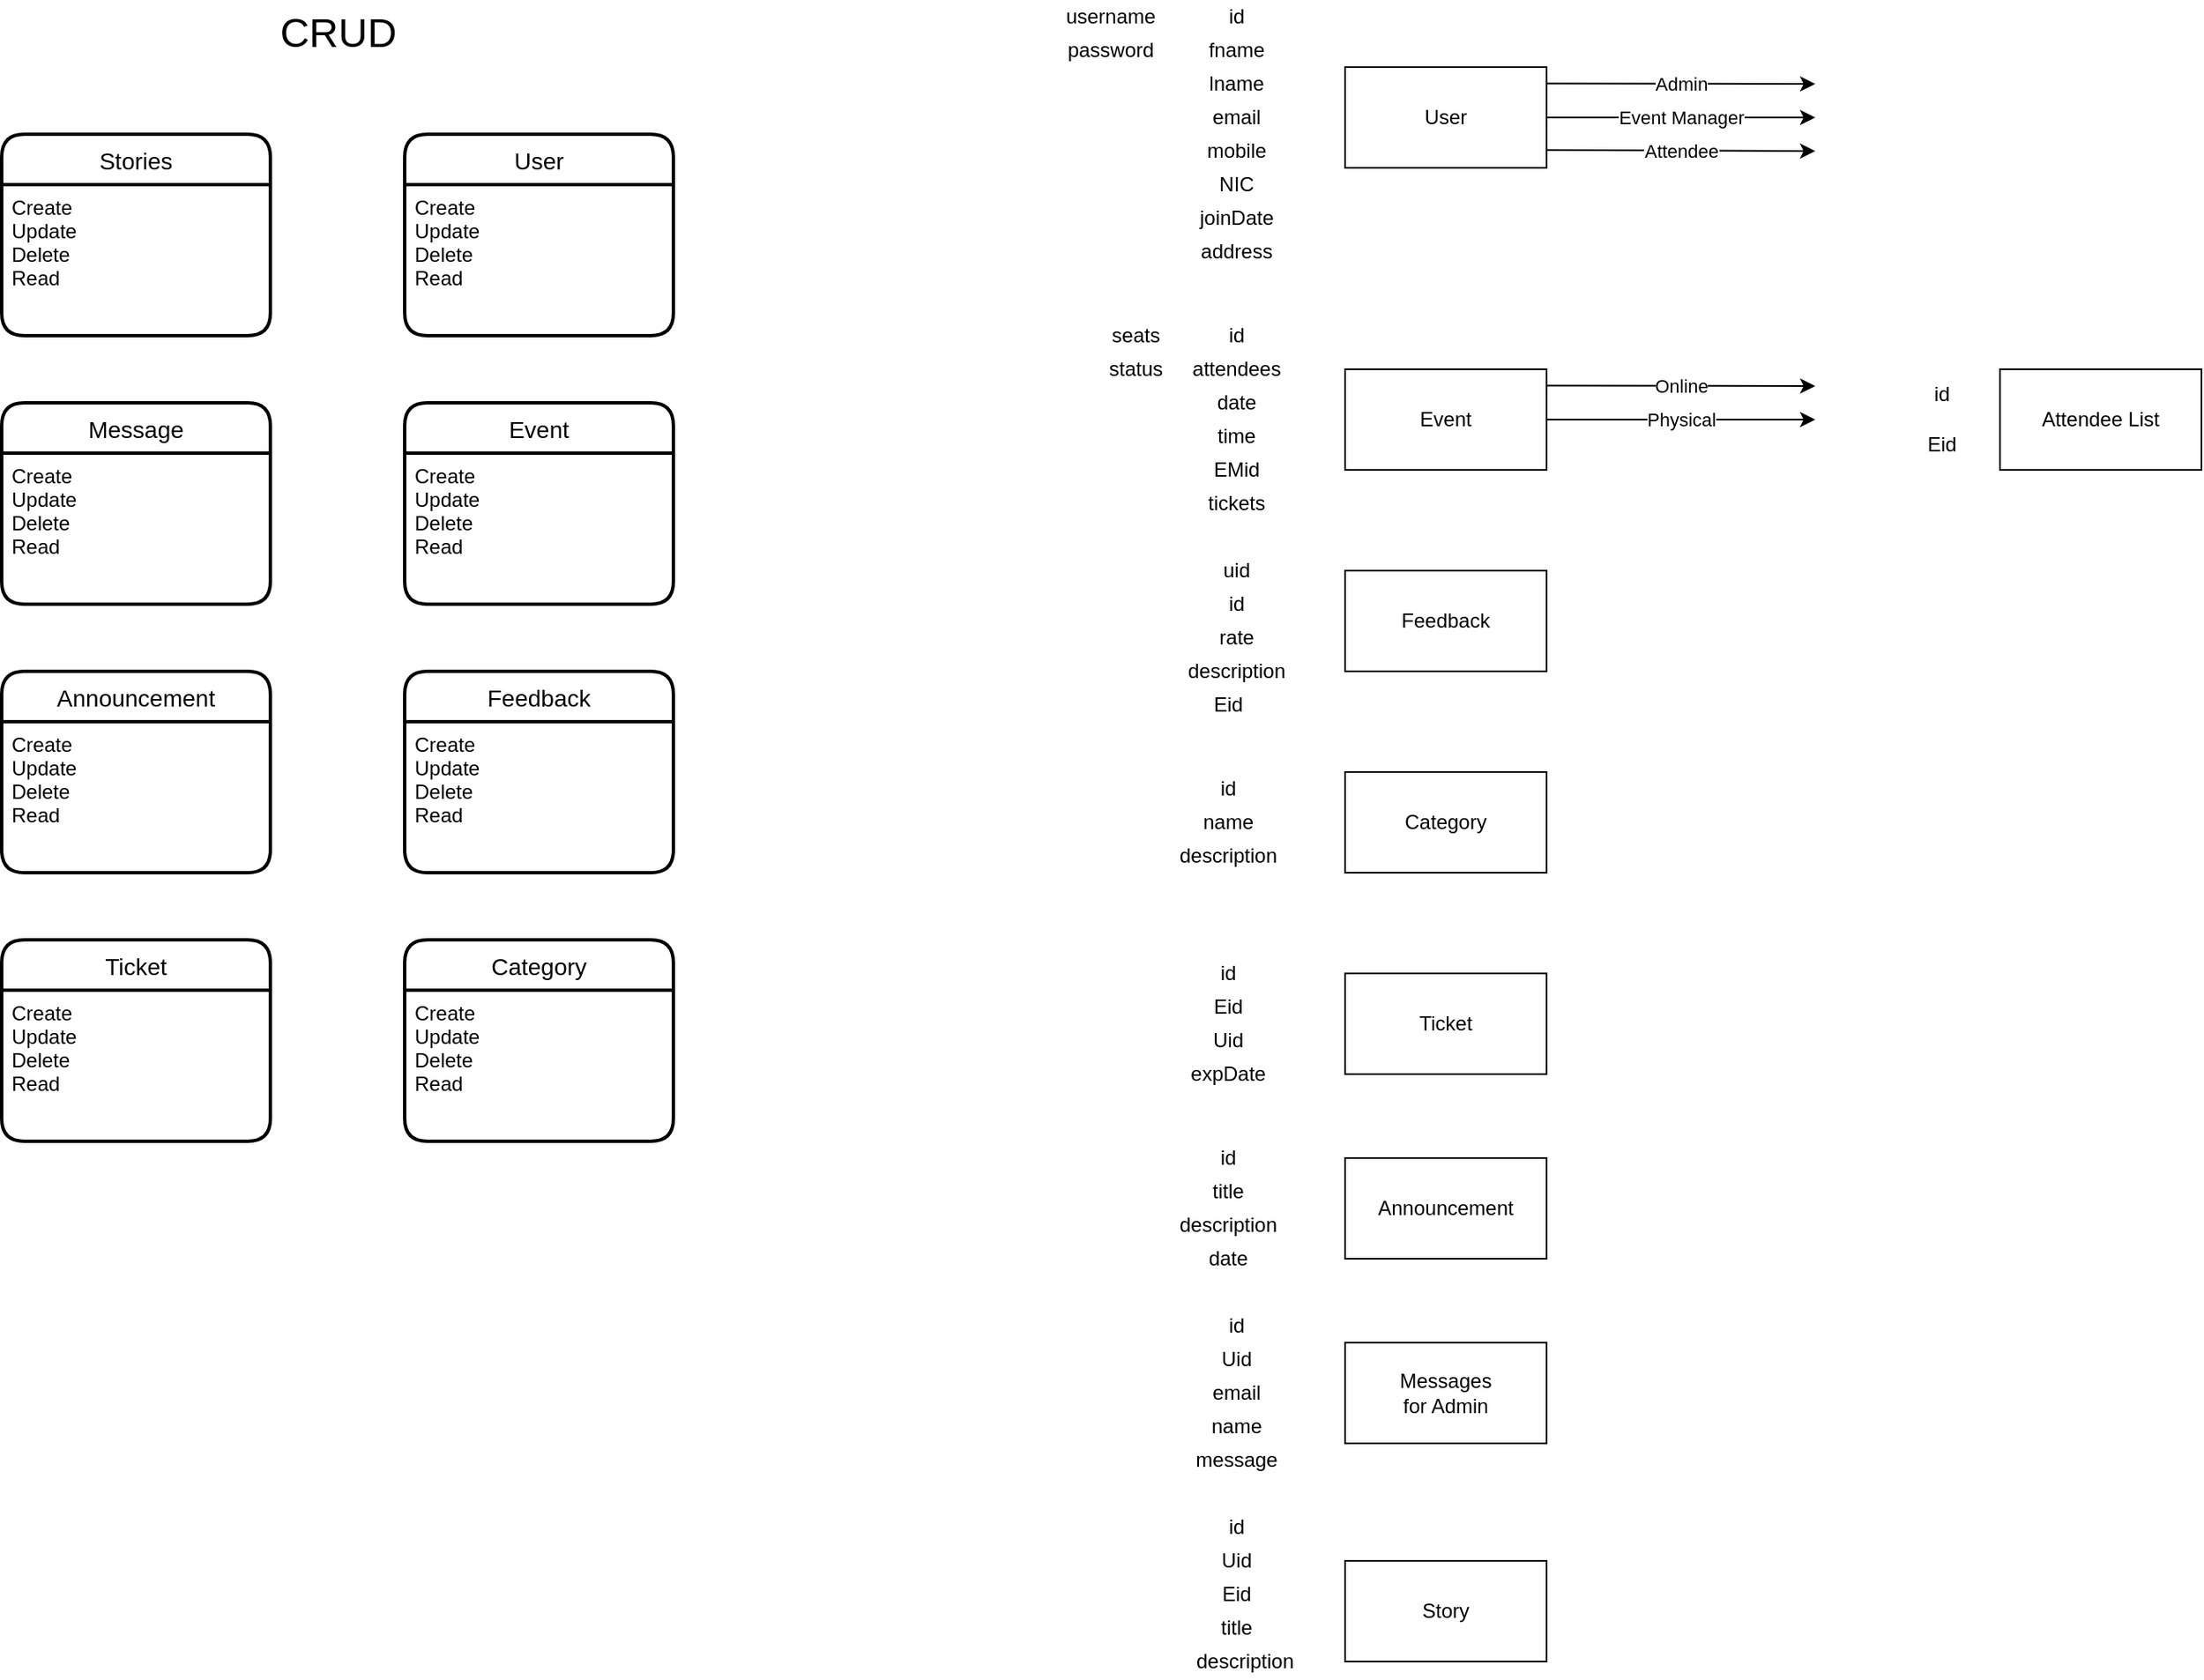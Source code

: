 <mxfile version="15.2.9" type="github">
  <diagram id="Ky9RUaLycCYsjsamAnfE" name="Page-1">
    <mxGraphModel dx="3066" dy="984" grid="1" gridSize="10" guides="1" tooltips="1" connect="1" arrows="1" fold="1" page="1" pageScale="1" pageWidth="850" pageHeight="1100" math="0" shadow="0">
      <root>
        <mxCell id="0" />
        <mxCell id="1" parent="0" />
        <mxCell id="1xneGXkla3T9GmBniWxz-1" value="User" style="rounded=0;whiteSpace=wrap;html=1;" vertex="1" parent="1">
          <mxGeometry x="40" y="40" width="120" height="60" as="geometry" />
        </mxCell>
        <mxCell id="1xneGXkla3T9GmBniWxz-2" value="" style="endArrow=classic;html=1;exitX=0.996;exitY=0.162;exitDx=0;exitDy=0;exitPerimeter=0;" edge="1" parent="1" source="1xneGXkla3T9GmBniWxz-1">
          <mxGeometry relative="1" as="geometry">
            <mxPoint x="170" y="50" as="sourcePoint" />
            <mxPoint x="320" y="50" as="targetPoint" />
          </mxGeometry>
        </mxCell>
        <mxCell id="1xneGXkla3T9GmBniWxz-3" value="Admin" style="edgeLabel;resizable=0;html=1;align=center;verticalAlign=middle;" connectable="0" vertex="1" parent="1xneGXkla3T9GmBniWxz-2">
          <mxGeometry relative="1" as="geometry" />
        </mxCell>
        <mxCell id="1xneGXkla3T9GmBniWxz-4" value="" style="endArrow=classic;html=1;exitX=1;exitY=0.5;exitDx=0;exitDy=0;" edge="1" parent="1" source="1xneGXkla3T9GmBniWxz-1">
          <mxGeometry relative="1" as="geometry">
            <mxPoint x="160" y="90" as="sourcePoint" />
            <mxPoint x="320" y="70" as="targetPoint" />
          </mxGeometry>
        </mxCell>
        <mxCell id="1xneGXkla3T9GmBniWxz-5" value="Event Manager" style="edgeLabel;resizable=0;html=1;align=center;verticalAlign=middle;" connectable="0" vertex="1" parent="1xneGXkla3T9GmBniWxz-4">
          <mxGeometry relative="1" as="geometry" />
        </mxCell>
        <mxCell id="1xneGXkla3T9GmBniWxz-8" value="" style="endArrow=classic;html=1;exitX=0.996;exitY=0.822;exitDx=0;exitDy=0;exitPerimeter=0;" edge="1" parent="1" source="1xneGXkla3T9GmBniWxz-1">
          <mxGeometry relative="1" as="geometry">
            <mxPoint x="170" y="90" as="sourcePoint" />
            <mxPoint x="320" y="90" as="targetPoint" />
          </mxGeometry>
        </mxCell>
        <mxCell id="1xneGXkla3T9GmBniWxz-9" value="Attendee" style="edgeLabel;resizable=0;html=1;align=center;verticalAlign=middle;" connectable="0" vertex="1" parent="1xneGXkla3T9GmBniWxz-8">
          <mxGeometry relative="1" as="geometry" />
        </mxCell>
        <mxCell id="1xneGXkla3T9GmBniWxz-14" value="Event" style="rounded=0;whiteSpace=wrap;html=1;" vertex="1" parent="1">
          <mxGeometry x="40" y="220" width="120" height="60" as="geometry" />
        </mxCell>
        <mxCell id="1xneGXkla3T9GmBniWxz-15" value="" style="endArrow=classic;html=1;exitX=0.996;exitY=0.162;exitDx=0;exitDy=0;exitPerimeter=0;" edge="1" source="1xneGXkla3T9GmBniWxz-14" parent="1">
          <mxGeometry relative="1" as="geometry">
            <mxPoint x="170" y="230" as="sourcePoint" />
            <mxPoint x="320" y="230" as="targetPoint" />
          </mxGeometry>
        </mxCell>
        <mxCell id="1xneGXkla3T9GmBniWxz-16" value="Online" style="edgeLabel;resizable=0;html=1;align=center;verticalAlign=middle;" connectable="0" vertex="1" parent="1xneGXkla3T9GmBniWxz-15">
          <mxGeometry relative="1" as="geometry" />
        </mxCell>
        <mxCell id="1xneGXkla3T9GmBniWxz-17" value="" style="endArrow=classic;html=1;exitX=1;exitY=0.5;exitDx=0;exitDy=0;" edge="1" source="1xneGXkla3T9GmBniWxz-14" parent="1">
          <mxGeometry relative="1" as="geometry">
            <mxPoint x="160" y="270" as="sourcePoint" />
            <mxPoint x="320" y="250" as="targetPoint" />
          </mxGeometry>
        </mxCell>
        <mxCell id="1xneGXkla3T9GmBniWxz-18" value="Physical" style="edgeLabel;resizable=0;html=1;align=center;verticalAlign=middle;" connectable="0" vertex="1" parent="1xneGXkla3T9GmBniWxz-17">
          <mxGeometry relative="1" as="geometry" />
        </mxCell>
        <mxCell id="1xneGXkla3T9GmBniWxz-22" value="fname" style="text;html=1;align=center;verticalAlign=middle;resizable=0;points=[];autosize=1;strokeColor=none;fillColor=none;" vertex="1" parent="1">
          <mxGeometry x="-50" y="20" width="50" height="20" as="geometry" />
        </mxCell>
        <mxCell id="1xneGXkla3T9GmBniWxz-23" value="lname" style="text;html=1;align=center;verticalAlign=middle;resizable=0;points=[];autosize=1;strokeColor=none;fillColor=none;" vertex="1" parent="1">
          <mxGeometry x="-50" y="40" width="50" height="20" as="geometry" />
        </mxCell>
        <mxCell id="1xneGXkla3T9GmBniWxz-24" value="email" style="text;html=1;align=center;verticalAlign=middle;resizable=0;points=[];autosize=1;strokeColor=none;fillColor=none;" vertex="1" parent="1">
          <mxGeometry x="-45" y="60" width="40" height="20" as="geometry" />
        </mxCell>
        <mxCell id="1xneGXkla3T9GmBniWxz-28" value="mobile" style="text;html=1;align=center;verticalAlign=middle;resizable=0;points=[];autosize=1;strokeColor=none;fillColor=none;" vertex="1" parent="1">
          <mxGeometry x="-50" y="80" width="50" height="20" as="geometry" />
        </mxCell>
        <mxCell id="1xneGXkla3T9GmBniWxz-29" value="NIC" style="text;html=1;align=center;verticalAlign=middle;resizable=0;points=[];autosize=1;strokeColor=none;fillColor=none;" vertex="1" parent="1">
          <mxGeometry x="-45" y="100" width="40" height="20" as="geometry" />
        </mxCell>
        <mxCell id="1xneGXkla3T9GmBniWxz-30" value="id" style="text;html=1;align=center;verticalAlign=middle;resizable=0;points=[];autosize=1;strokeColor=none;fillColor=none;" vertex="1" parent="1">
          <mxGeometry x="-35" width="20" height="20" as="geometry" />
        </mxCell>
        <mxCell id="1xneGXkla3T9GmBniWxz-31" value="attendees" style="text;html=1;align=center;verticalAlign=middle;resizable=0;points=[];autosize=1;strokeColor=none;fillColor=none;" vertex="1" parent="1">
          <mxGeometry x="-60" y="210" width="70" height="20" as="geometry" />
        </mxCell>
        <mxCell id="1xneGXkla3T9GmBniWxz-32" value="id" style="text;html=1;align=center;verticalAlign=middle;resizable=0;points=[];autosize=1;strokeColor=none;fillColor=none;" vertex="1" parent="1">
          <mxGeometry x="-35" y="190" width="20" height="20" as="geometry" />
        </mxCell>
        <mxCell id="1xneGXkla3T9GmBniWxz-33" value="date" style="text;html=1;align=center;verticalAlign=middle;resizable=0;points=[];autosize=1;strokeColor=none;fillColor=none;" vertex="1" parent="1">
          <mxGeometry x="-45" y="230" width="40" height="20" as="geometry" />
        </mxCell>
        <mxCell id="1xneGXkla3T9GmBniWxz-34" value="time" style="text;html=1;align=center;verticalAlign=middle;resizable=0;points=[];autosize=1;strokeColor=none;fillColor=none;" vertex="1" parent="1">
          <mxGeometry x="-45" y="250" width="40" height="20" as="geometry" />
        </mxCell>
        <mxCell id="1xneGXkla3T9GmBniWxz-35" value="EMid" style="text;html=1;align=center;verticalAlign=middle;resizable=0;points=[];autosize=1;strokeColor=none;fillColor=none;" vertex="1" parent="1">
          <mxGeometry x="-45" y="270" width="40" height="20" as="geometry" />
        </mxCell>
        <mxCell id="1xneGXkla3T9GmBniWxz-37" value="Feedback" style="rounded=0;whiteSpace=wrap;html=1;" vertex="1" parent="1">
          <mxGeometry x="40" y="340" width="120" height="60" as="geometry" />
        </mxCell>
        <mxCell id="1xneGXkla3T9GmBniWxz-38" value="Category" style="rounded=0;whiteSpace=wrap;html=1;" vertex="1" parent="1">
          <mxGeometry x="40" y="460" width="120" height="60" as="geometry" />
        </mxCell>
        <mxCell id="1xneGXkla3T9GmBniWxz-39" value="Ticket" style="rounded=0;whiteSpace=wrap;html=1;" vertex="1" parent="1">
          <mxGeometry x="40" y="580" width="120" height="60" as="geometry" />
        </mxCell>
        <mxCell id="1xneGXkla3T9GmBniWxz-41" value="tickets" style="text;html=1;align=center;verticalAlign=middle;resizable=0;points=[];autosize=1;strokeColor=none;fillColor=none;" vertex="1" parent="1">
          <mxGeometry x="-50" y="290" width="50" height="20" as="geometry" />
        </mxCell>
        <mxCell id="1xneGXkla3T9GmBniWxz-42" value="uid" style="text;html=1;align=center;verticalAlign=middle;resizable=0;points=[];autosize=1;strokeColor=none;fillColor=none;" vertex="1" parent="1">
          <mxGeometry x="-40" y="330" width="30" height="20" as="geometry" />
        </mxCell>
        <mxCell id="1xneGXkla3T9GmBniWxz-43" value="id" style="text;html=1;align=center;verticalAlign=middle;resizable=0;points=[];autosize=1;strokeColor=none;fillColor=none;" vertex="1" parent="1">
          <mxGeometry x="-35" y="350" width="20" height="20" as="geometry" />
        </mxCell>
        <mxCell id="1xneGXkla3T9GmBniWxz-44" value="rate" style="text;html=1;align=center;verticalAlign=middle;resizable=0;points=[];autosize=1;strokeColor=none;fillColor=none;" vertex="1" parent="1">
          <mxGeometry x="-45" y="370" width="40" height="20" as="geometry" />
        </mxCell>
        <mxCell id="1xneGXkla3T9GmBniWxz-45" value="description" style="text;html=1;align=center;verticalAlign=middle;resizable=0;points=[];autosize=1;strokeColor=none;fillColor=none;" vertex="1" parent="1">
          <mxGeometry x="-60" y="390" width="70" height="20" as="geometry" />
        </mxCell>
        <mxCell id="1xneGXkla3T9GmBniWxz-46" value="Eid" style="text;html=1;align=center;verticalAlign=middle;resizable=0;points=[];autosize=1;strokeColor=none;fillColor=none;" vertex="1" parent="1">
          <mxGeometry x="-45" y="410" width="30" height="20" as="geometry" />
        </mxCell>
        <mxCell id="1xneGXkla3T9GmBniWxz-47" value="id" style="text;html=1;align=center;verticalAlign=middle;resizable=0;points=[];autosize=1;strokeColor=none;fillColor=none;" vertex="1" parent="1">
          <mxGeometry x="-40" y="460" width="20" height="20" as="geometry" />
        </mxCell>
        <mxCell id="1xneGXkla3T9GmBniWxz-50" value="name" style="text;html=1;align=center;verticalAlign=middle;resizable=0;points=[];autosize=1;strokeColor=none;fillColor=none;" vertex="1" parent="1">
          <mxGeometry x="-55" y="480" width="50" height="20" as="geometry" />
        </mxCell>
        <mxCell id="1xneGXkla3T9GmBniWxz-51" value="description" style="text;html=1;align=center;verticalAlign=middle;resizable=0;points=[];autosize=1;strokeColor=none;fillColor=none;" vertex="1" parent="1">
          <mxGeometry x="-65" y="500" width="70" height="20" as="geometry" />
        </mxCell>
        <mxCell id="1xneGXkla3T9GmBniWxz-52" value="id" style="text;html=1;align=center;verticalAlign=middle;resizable=0;points=[];autosize=1;strokeColor=none;fillColor=none;" vertex="1" parent="1">
          <mxGeometry x="-40" y="570" width="20" height="20" as="geometry" />
        </mxCell>
        <mxCell id="1xneGXkla3T9GmBniWxz-53" value="Eid" style="text;html=1;align=center;verticalAlign=middle;resizable=0;points=[];autosize=1;strokeColor=none;fillColor=none;" vertex="1" parent="1">
          <mxGeometry x="-45" y="590" width="30" height="20" as="geometry" />
        </mxCell>
        <mxCell id="1xneGXkla3T9GmBniWxz-54" value="Uid" style="text;html=1;align=center;verticalAlign=middle;resizable=0;points=[];autosize=1;strokeColor=none;fillColor=none;" vertex="1" parent="1">
          <mxGeometry x="-45" y="610" width="30" height="20" as="geometry" />
        </mxCell>
        <mxCell id="1xneGXkla3T9GmBniWxz-55" value="expDate" style="text;html=1;align=center;verticalAlign=middle;resizable=0;points=[];autosize=1;strokeColor=none;fillColor=none;" vertex="1" parent="1">
          <mxGeometry x="-60" y="630" width="60" height="20" as="geometry" />
        </mxCell>
        <mxCell id="1xneGXkla3T9GmBniWxz-56" value="joinDate" style="text;html=1;align=center;verticalAlign=middle;resizable=0;points=[];autosize=1;strokeColor=none;fillColor=none;" vertex="1" parent="1">
          <mxGeometry x="-55" y="120" width="60" height="20" as="geometry" />
        </mxCell>
        <mxCell id="1xneGXkla3T9GmBniWxz-57" value="address" style="text;html=1;align=center;verticalAlign=middle;resizable=0;points=[];autosize=1;strokeColor=none;fillColor=none;" vertex="1" parent="1">
          <mxGeometry x="-55" y="140" width="60" height="20" as="geometry" />
        </mxCell>
        <mxCell id="1xneGXkla3T9GmBniWxz-58" value="username" style="text;html=1;align=center;verticalAlign=middle;resizable=0;points=[];autosize=1;strokeColor=none;fillColor=none;" vertex="1" parent="1">
          <mxGeometry x="-135" width="70" height="20" as="geometry" />
        </mxCell>
        <mxCell id="1xneGXkla3T9GmBniWxz-59" value="password" style="text;html=1;align=center;verticalAlign=middle;resizable=0;points=[];autosize=1;strokeColor=none;fillColor=none;" vertex="1" parent="1">
          <mxGeometry x="-135" y="20" width="70" height="20" as="geometry" />
        </mxCell>
        <mxCell id="1xneGXkla3T9GmBniWxz-60" value="seats" style="text;html=1;align=center;verticalAlign=middle;resizable=0;points=[];autosize=1;strokeColor=none;fillColor=none;" vertex="1" parent="1">
          <mxGeometry x="-105" y="190" width="40" height="20" as="geometry" />
        </mxCell>
        <mxCell id="1xneGXkla3T9GmBniWxz-61" value="status" style="text;html=1;align=center;verticalAlign=middle;resizable=0;points=[];autosize=1;strokeColor=none;fillColor=none;" vertex="1" parent="1">
          <mxGeometry x="-110" y="210" width="50" height="20" as="geometry" />
        </mxCell>
        <mxCell id="1xneGXkla3T9GmBniWxz-62" value="Announcement" style="rounded=0;whiteSpace=wrap;html=1;" vertex="1" parent="1">
          <mxGeometry x="40" y="690" width="120" height="60" as="geometry" />
        </mxCell>
        <mxCell id="1xneGXkla3T9GmBniWxz-63" value="Messages&lt;br&gt;for Admin" style="rounded=0;whiteSpace=wrap;html=1;" vertex="1" parent="1">
          <mxGeometry x="40" y="800" width="120" height="60" as="geometry" />
        </mxCell>
        <mxCell id="1xneGXkla3T9GmBniWxz-64" value="Attendee List" style="rounded=0;whiteSpace=wrap;html=1;" vertex="1" parent="1">
          <mxGeometry x="430" y="220" width="120" height="60" as="geometry" />
        </mxCell>
        <mxCell id="1xneGXkla3T9GmBniWxz-65" value="id" style="text;html=1;align=center;verticalAlign=middle;resizable=0;points=[];autosize=1;strokeColor=none;fillColor=none;" vertex="1" parent="1">
          <mxGeometry x="385" y="225" width="20" height="20" as="geometry" />
        </mxCell>
        <mxCell id="1xneGXkla3T9GmBniWxz-66" value="Eid" style="text;html=1;align=center;verticalAlign=middle;resizable=0;points=[];autosize=1;strokeColor=none;fillColor=none;" vertex="1" parent="1">
          <mxGeometry x="380" y="255" width="30" height="20" as="geometry" />
        </mxCell>
        <mxCell id="1xneGXkla3T9GmBniWxz-67" value="User" style="swimlane;childLayout=stackLayout;horizontal=1;startSize=30;horizontalStack=0;rounded=1;fontSize=14;fontStyle=0;strokeWidth=2;resizeParent=0;resizeLast=1;shadow=0;dashed=0;align=center;" vertex="1" parent="1">
          <mxGeometry x="-520" y="80" width="160" height="120" as="geometry" />
        </mxCell>
        <mxCell id="1xneGXkla3T9GmBniWxz-68" value="Create&#xa;Update&#xa;Delete&#xa;Read" style="align=left;strokeColor=none;fillColor=none;spacingLeft=4;fontSize=12;verticalAlign=top;resizable=0;rotatable=0;part=1;" vertex="1" parent="1xneGXkla3T9GmBniWxz-67">
          <mxGeometry y="30" width="160" height="90" as="geometry" />
        </mxCell>
        <mxCell id="1xneGXkla3T9GmBniWxz-69" value="&lt;font style=&quot;font-size: 24px&quot;&gt;CRUD&lt;/font&gt;" style="text;html=1;align=center;verticalAlign=middle;resizable=0;points=[];autosize=1;strokeColor=none;fillColor=none;" vertex="1" parent="1">
          <mxGeometry x="-600" y="10" width="80" height="20" as="geometry" />
        </mxCell>
        <mxCell id="1xneGXkla3T9GmBniWxz-70" value="Event" style="swimlane;childLayout=stackLayout;horizontal=1;startSize=30;horizontalStack=0;rounded=1;fontSize=14;fontStyle=0;strokeWidth=2;resizeParent=0;resizeLast=1;shadow=0;dashed=0;align=center;" vertex="1" parent="1">
          <mxGeometry x="-520" y="240" width="160" height="120" as="geometry" />
        </mxCell>
        <mxCell id="1xneGXkla3T9GmBniWxz-71" value="Create&#xa;Update&#xa;Delete&#xa;Read" style="align=left;strokeColor=none;fillColor=none;spacingLeft=4;fontSize=12;verticalAlign=top;resizable=0;rotatable=0;part=1;" vertex="1" parent="1xneGXkla3T9GmBniWxz-70">
          <mxGeometry y="30" width="160" height="90" as="geometry" />
        </mxCell>
        <mxCell id="1xneGXkla3T9GmBniWxz-72" value="Feedback" style="swimlane;childLayout=stackLayout;horizontal=1;startSize=30;horizontalStack=0;rounded=1;fontSize=14;fontStyle=0;strokeWidth=2;resizeParent=0;resizeLast=1;shadow=0;dashed=0;align=center;" vertex="1" parent="1">
          <mxGeometry x="-520" y="400" width="160" height="120" as="geometry" />
        </mxCell>
        <mxCell id="1xneGXkla3T9GmBniWxz-73" value="Create&#xa;Update&#xa;Delete&#xa;Read" style="align=left;strokeColor=none;fillColor=none;spacingLeft=4;fontSize=12;verticalAlign=top;resizable=0;rotatable=0;part=1;" vertex="1" parent="1xneGXkla3T9GmBniWxz-72">
          <mxGeometry y="30" width="160" height="90" as="geometry" />
        </mxCell>
        <mxCell id="1xneGXkla3T9GmBniWxz-74" value="Category" style="swimlane;childLayout=stackLayout;horizontal=1;startSize=30;horizontalStack=0;rounded=1;fontSize=14;fontStyle=0;strokeWidth=2;resizeParent=0;resizeLast=1;shadow=0;dashed=0;align=center;" vertex="1" parent="1">
          <mxGeometry x="-520" y="560" width="160" height="120" as="geometry" />
        </mxCell>
        <mxCell id="1xneGXkla3T9GmBniWxz-75" value="Create&#xa;Update&#xa;Delete&#xa;Read" style="align=left;strokeColor=none;fillColor=none;spacingLeft=4;fontSize=12;verticalAlign=top;resizable=0;rotatable=0;part=1;" vertex="1" parent="1xneGXkla3T9GmBniWxz-74">
          <mxGeometry y="30" width="160" height="90" as="geometry" />
        </mxCell>
        <mxCell id="1xneGXkla3T9GmBniWxz-76" value="Announcement" style="swimlane;childLayout=stackLayout;horizontal=1;startSize=30;horizontalStack=0;rounded=1;fontSize=14;fontStyle=0;strokeWidth=2;resizeParent=0;resizeLast=1;shadow=0;dashed=0;align=center;" vertex="1" parent="1">
          <mxGeometry x="-760" y="400" width="160" height="120" as="geometry" />
        </mxCell>
        <mxCell id="1xneGXkla3T9GmBniWxz-77" value="Create&#xa;Update&#xa;Delete&#xa;Read" style="align=left;strokeColor=none;fillColor=none;spacingLeft=4;fontSize=12;verticalAlign=top;resizable=0;rotatable=0;part=1;" vertex="1" parent="1xneGXkla3T9GmBniWxz-76">
          <mxGeometry y="30" width="160" height="90" as="geometry" />
        </mxCell>
        <mxCell id="1xneGXkla3T9GmBniWxz-78" value="Ticket" style="swimlane;childLayout=stackLayout;horizontal=1;startSize=30;horizontalStack=0;rounded=1;fontSize=14;fontStyle=0;strokeWidth=2;resizeParent=0;resizeLast=1;shadow=0;dashed=0;align=center;" vertex="1" parent="1">
          <mxGeometry x="-760" y="560" width="160" height="120" as="geometry" />
        </mxCell>
        <mxCell id="1xneGXkla3T9GmBniWxz-79" value="Create&#xa;Update&#xa;Delete&#xa;Read" style="align=left;strokeColor=none;fillColor=none;spacingLeft=4;fontSize=12;verticalAlign=top;resizable=0;rotatable=0;part=1;" vertex="1" parent="1xneGXkla3T9GmBniWxz-78">
          <mxGeometry y="30" width="160" height="90" as="geometry" />
        </mxCell>
        <mxCell id="1xneGXkla3T9GmBniWxz-80" value="Stories" style="swimlane;childLayout=stackLayout;horizontal=1;startSize=30;horizontalStack=0;rounded=1;fontSize=14;fontStyle=0;strokeWidth=2;resizeParent=0;resizeLast=1;shadow=0;dashed=0;align=center;" vertex="1" parent="1">
          <mxGeometry x="-760" y="80" width="160" height="120" as="geometry" />
        </mxCell>
        <mxCell id="1xneGXkla3T9GmBniWxz-81" value="Create&#xa;Update&#xa;Delete&#xa;Read" style="align=left;strokeColor=none;fillColor=none;spacingLeft=4;fontSize=12;verticalAlign=top;resizable=0;rotatable=0;part=1;" vertex="1" parent="1xneGXkla3T9GmBniWxz-80">
          <mxGeometry y="30" width="160" height="90" as="geometry" />
        </mxCell>
        <mxCell id="1xneGXkla3T9GmBniWxz-82" value="Story" style="rounded=0;whiteSpace=wrap;html=1;" vertex="1" parent="1">
          <mxGeometry x="40" y="930" width="120" height="60" as="geometry" />
        </mxCell>
        <mxCell id="1xneGXkla3T9GmBniWxz-83" value="id" style="text;html=1;align=center;verticalAlign=middle;resizable=0;points=[];autosize=1;strokeColor=none;fillColor=none;" vertex="1" parent="1">
          <mxGeometry x="-40" y="680" width="20" height="20" as="geometry" />
        </mxCell>
        <mxCell id="1xneGXkla3T9GmBniWxz-86" value="title" style="text;html=1;align=center;verticalAlign=middle;resizable=0;points=[];autosize=1;strokeColor=none;fillColor=none;" vertex="1" parent="1">
          <mxGeometry x="-45" y="700" width="30" height="20" as="geometry" />
        </mxCell>
        <mxCell id="1xneGXkla3T9GmBniWxz-87" value="description" style="text;html=1;align=center;verticalAlign=middle;resizable=0;points=[];autosize=1;strokeColor=none;fillColor=none;" vertex="1" parent="1">
          <mxGeometry x="-65" y="720" width="70" height="20" as="geometry" />
        </mxCell>
        <mxCell id="1xneGXkla3T9GmBniWxz-88" value="date" style="text;html=1;align=center;verticalAlign=middle;resizable=0;points=[];autosize=1;strokeColor=none;fillColor=none;" vertex="1" parent="1">
          <mxGeometry x="-50" y="740" width="40" height="20" as="geometry" />
        </mxCell>
        <mxCell id="1xneGXkla3T9GmBniWxz-89" value="id" style="text;html=1;align=center;verticalAlign=middle;resizable=0;points=[];autosize=1;strokeColor=none;fillColor=none;" vertex="1" parent="1">
          <mxGeometry x="-35" y="780" width="20" height="20" as="geometry" />
        </mxCell>
        <mxCell id="1xneGXkla3T9GmBniWxz-90" value="Uid" style="text;html=1;align=center;verticalAlign=middle;resizable=0;points=[];autosize=1;strokeColor=none;fillColor=none;" vertex="1" parent="1">
          <mxGeometry x="-40" y="800" width="30" height="20" as="geometry" />
        </mxCell>
        <mxCell id="1xneGXkla3T9GmBniWxz-91" value="email" style="text;html=1;align=center;verticalAlign=middle;resizable=0;points=[];autosize=1;strokeColor=none;fillColor=none;" vertex="1" parent="1">
          <mxGeometry x="-45" y="820" width="40" height="20" as="geometry" />
        </mxCell>
        <mxCell id="1xneGXkla3T9GmBniWxz-92" value="name" style="text;html=1;align=center;verticalAlign=middle;resizable=0;points=[];autosize=1;strokeColor=none;fillColor=none;" vertex="1" parent="1">
          <mxGeometry x="-50" y="840" width="50" height="20" as="geometry" />
        </mxCell>
        <mxCell id="1xneGXkla3T9GmBniWxz-94" value="message" style="text;html=1;align=center;verticalAlign=middle;resizable=0;points=[];autosize=1;strokeColor=none;fillColor=none;" vertex="1" parent="1">
          <mxGeometry x="-55" y="860" width="60" height="20" as="geometry" />
        </mxCell>
        <mxCell id="1xneGXkla3T9GmBniWxz-95" value="Uid" style="text;html=1;align=center;verticalAlign=middle;resizable=0;points=[];autosize=1;strokeColor=none;fillColor=none;" vertex="1" parent="1">
          <mxGeometry x="-40" y="920" width="30" height="20" as="geometry" />
        </mxCell>
        <mxCell id="1xneGXkla3T9GmBniWxz-96" value="id" style="text;html=1;align=center;verticalAlign=middle;resizable=0;points=[];autosize=1;strokeColor=none;fillColor=none;" vertex="1" parent="1">
          <mxGeometry x="-35" y="900" width="20" height="20" as="geometry" />
        </mxCell>
        <mxCell id="1xneGXkla3T9GmBniWxz-97" value="Eid" style="text;html=1;align=center;verticalAlign=middle;resizable=0;points=[];autosize=1;strokeColor=none;fillColor=none;" vertex="1" parent="1">
          <mxGeometry x="-40" y="940" width="30" height="20" as="geometry" />
        </mxCell>
        <mxCell id="1xneGXkla3T9GmBniWxz-98" value="title" style="text;html=1;align=center;verticalAlign=middle;resizable=0;points=[];autosize=1;strokeColor=none;fillColor=none;" vertex="1" parent="1">
          <mxGeometry x="-40" y="960" width="30" height="20" as="geometry" />
        </mxCell>
        <mxCell id="1xneGXkla3T9GmBniWxz-99" value="description" style="text;html=1;align=center;verticalAlign=middle;resizable=0;points=[];autosize=1;strokeColor=none;fillColor=none;" vertex="1" parent="1">
          <mxGeometry x="-55" y="980" width="70" height="20" as="geometry" />
        </mxCell>
        <mxCell id="1xneGXkla3T9GmBniWxz-103" value="Message" style="swimlane;childLayout=stackLayout;horizontal=1;startSize=30;horizontalStack=0;rounded=1;fontSize=14;fontStyle=0;strokeWidth=2;resizeParent=0;resizeLast=1;shadow=0;dashed=0;align=center;" vertex="1" parent="1">
          <mxGeometry x="-760" y="240" width="160" height="120" as="geometry" />
        </mxCell>
        <mxCell id="1xneGXkla3T9GmBniWxz-104" value="Create&#xa;Update&#xa;Delete&#xa;Read" style="align=left;strokeColor=none;fillColor=none;spacingLeft=4;fontSize=12;verticalAlign=top;resizable=0;rotatable=0;part=1;" vertex="1" parent="1xneGXkla3T9GmBniWxz-103">
          <mxGeometry y="30" width="160" height="90" as="geometry" />
        </mxCell>
      </root>
    </mxGraphModel>
  </diagram>
</mxfile>
